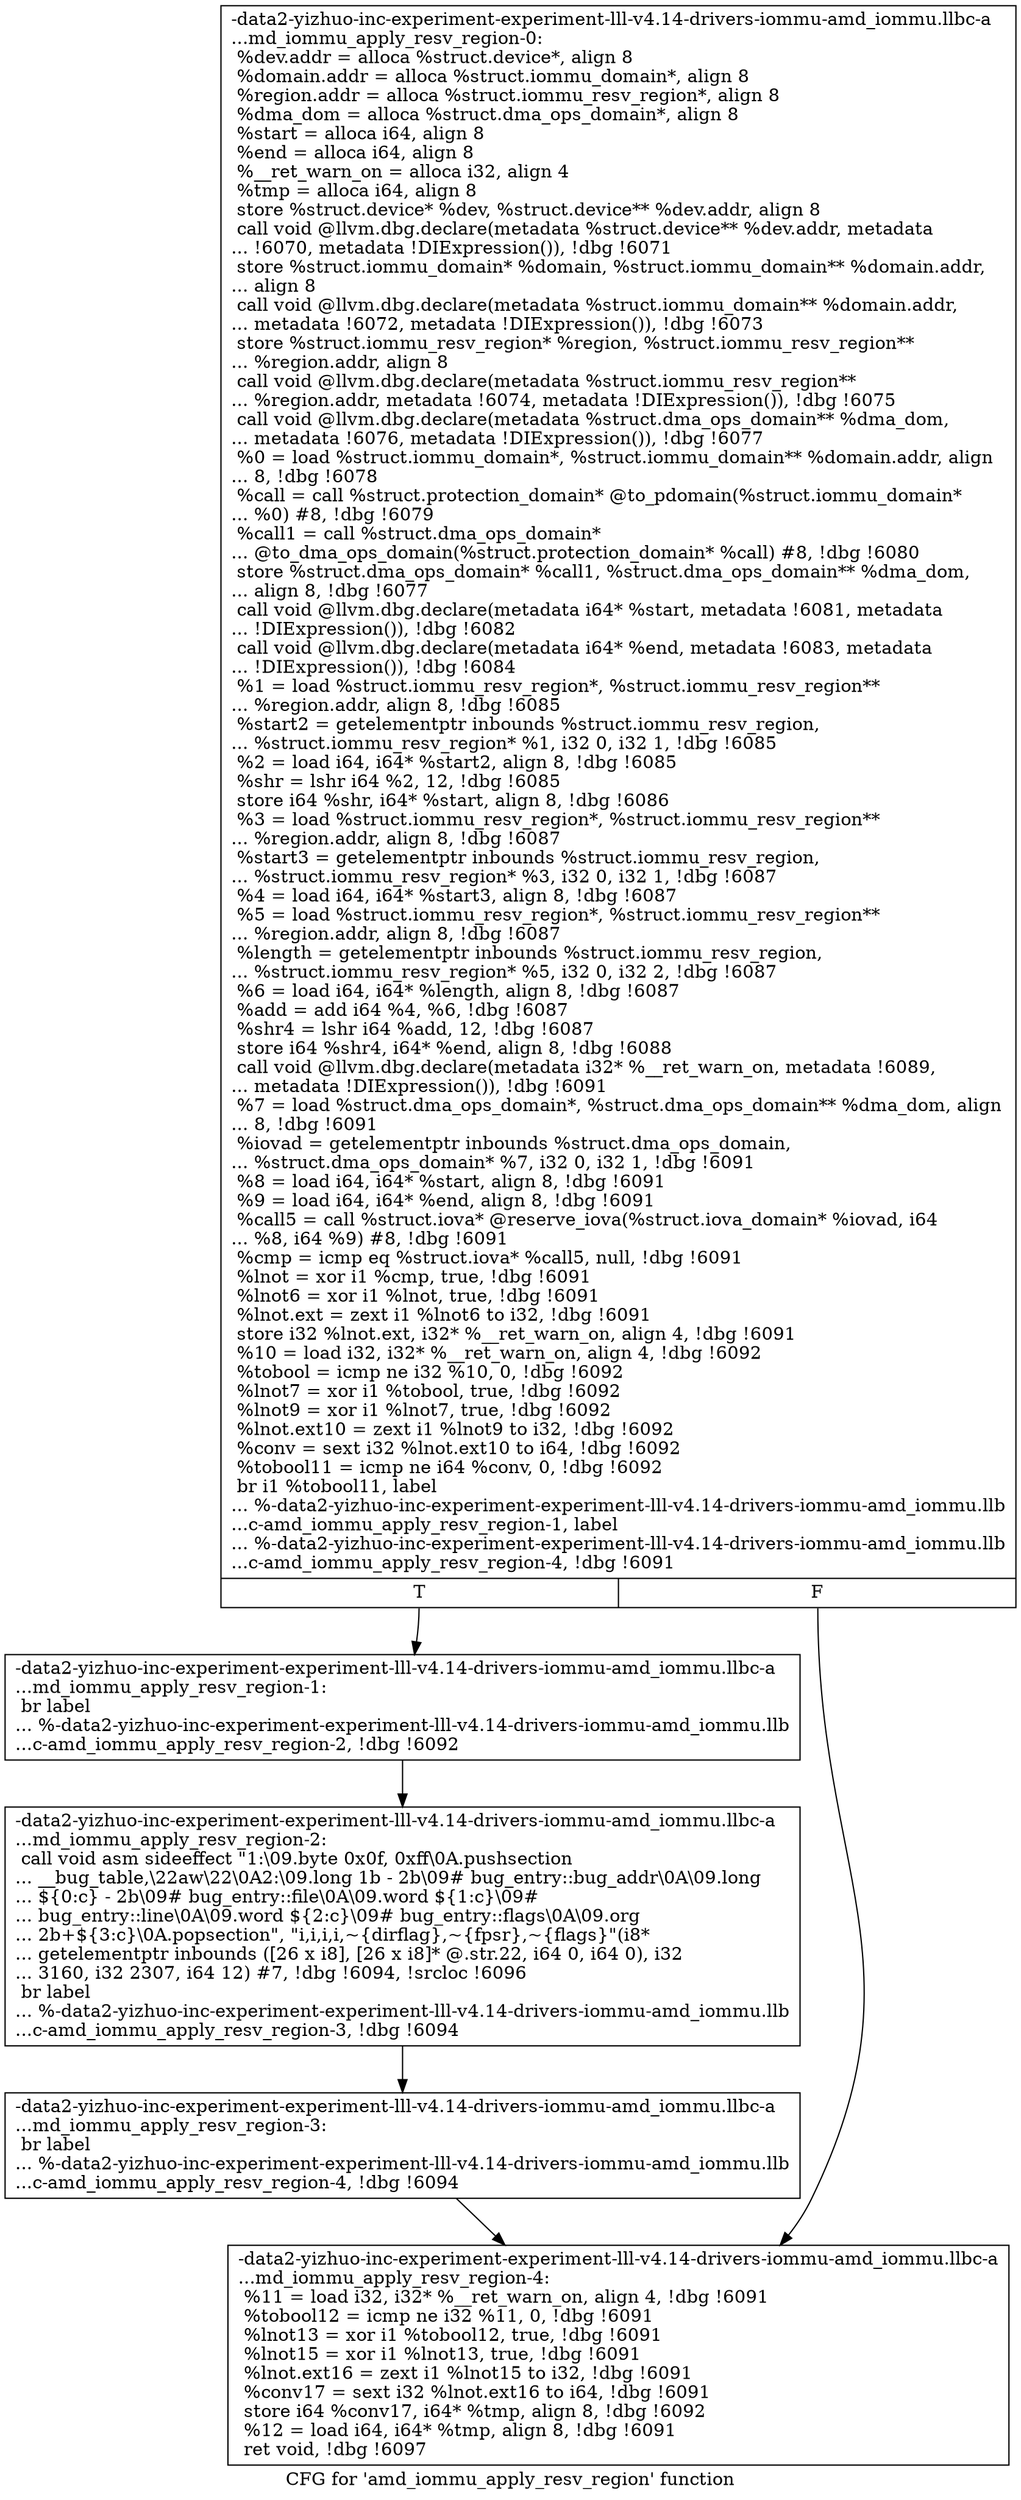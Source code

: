 digraph "CFG for 'amd_iommu_apply_resv_region' function" {
	label="CFG for 'amd_iommu_apply_resv_region' function";

	Node0x561b9469a4b0 [shape=record,label="{-data2-yizhuo-inc-experiment-experiment-lll-v4.14-drivers-iommu-amd_iommu.llbc-a\l...md_iommu_apply_resv_region-0:\l  %dev.addr = alloca %struct.device*, align 8\l  %domain.addr = alloca %struct.iommu_domain*, align 8\l  %region.addr = alloca %struct.iommu_resv_region*, align 8\l  %dma_dom = alloca %struct.dma_ops_domain*, align 8\l  %start = alloca i64, align 8\l  %end = alloca i64, align 8\l  %__ret_warn_on = alloca i32, align 4\l  %tmp = alloca i64, align 8\l  store %struct.device* %dev, %struct.device** %dev.addr, align 8\l  call void @llvm.dbg.declare(metadata %struct.device** %dev.addr, metadata\l... !6070, metadata !DIExpression()), !dbg !6071\l  store %struct.iommu_domain* %domain, %struct.iommu_domain** %domain.addr,\l... align 8\l  call void @llvm.dbg.declare(metadata %struct.iommu_domain** %domain.addr,\l... metadata !6072, metadata !DIExpression()), !dbg !6073\l  store %struct.iommu_resv_region* %region, %struct.iommu_resv_region**\l... %region.addr, align 8\l  call void @llvm.dbg.declare(metadata %struct.iommu_resv_region**\l... %region.addr, metadata !6074, metadata !DIExpression()), !dbg !6075\l  call void @llvm.dbg.declare(metadata %struct.dma_ops_domain** %dma_dom,\l... metadata !6076, metadata !DIExpression()), !dbg !6077\l  %0 = load %struct.iommu_domain*, %struct.iommu_domain** %domain.addr, align\l... 8, !dbg !6078\l  %call = call %struct.protection_domain* @to_pdomain(%struct.iommu_domain*\l... %0) #8, !dbg !6079\l  %call1 = call %struct.dma_ops_domain*\l... @to_dma_ops_domain(%struct.protection_domain* %call) #8, !dbg !6080\l  store %struct.dma_ops_domain* %call1, %struct.dma_ops_domain** %dma_dom,\l... align 8, !dbg !6077\l  call void @llvm.dbg.declare(metadata i64* %start, metadata !6081, metadata\l... !DIExpression()), !dbg !6082\l  call void @llvm.dbg.declare(metadata i64* %end, metadata !6083, metadata\l... !DIExpression()), !dbg !6084\l  %1 = load %struct.iommu_resv_region*, %struct.iommu_resv_region**\l... %region.addr, align 8, !dbg !6085\l  %start2 = getelementptr inbounds %struct.iommu_resv_region,\l... %struct.iommu_resv_region* %1, i32 0, i32 1, !dbg !6085\l  %2 = load i64, i64* %start2, align 8, !dbg !6085\l  %shr = lshr i64 %2, 12, !dbg !6085\l  store i64 %shr, i64* %start, align 8, !dbg !6086\l  %3 = load %struct.iommu_resv_region*, %struct.iommu_resv_region**\l... %region.addr, align 8, !dbg !6087\l  %start3 = getelementptr inbounds %struct.iommu_resv_region,\l... %struct.iommu_resv_region* %3, i32 0, i32 1, !dbg !6087\l  %4 = load i64, i64* %start3, align 8, !dbg !6087\l  %5 = load %struct.iommu_resv_region*, %struct.iommu_resv_region**\l... %region.addr, align 8, !dbg !6087\l  %length = getelementptr inbounds %struct.iommu_resv_region,\l... %struct.iommu_resv_region* %5, i32 0, i32 2, !dbg !6087\l  %6 = load i64, i64* %length, align 8, !dbg !6087\l  %add = add i64 %4, %6, !dbg !6087\l  %shr4 = lshr i64 %add, 12, !dbg !6087\l  store i64 %shr4, i64* %end, align 8, !dbg !6088\l  call void @llvm.dbg.declare(metadata i32* %__ret_warn_on, metadata !6089,\l... metadata !DIExpression()), !dbg !6091\l  %7 = load %struct.dma_ops_domain*, %struct.dma_ops_domain** %dma_dom, align\l... 8, !dbg !6091\l  %iovad = getelementptr inbounds %struct.dma_ops_domain,\l... %struct.dma_ops_domain* %7, i32 0, i32 1, !dbg !6091\l  %8 = load i64, i64* %start, align 8, !dbg !6091\l  %9 = load i64, i64* %end, align 8, !dbg !6091\l  %call5 = call %struct.iova* @reserve_iova(%struct.iova_domain* %iovad, i64\l... %8, i64 %9) #8, !dbg !6091\l  %cmp = icmp eq %struct.iova* %call5, null, !dbg !6091\l  %lnot = xor i1 %cmp, true, !dbg !6091\l  %lnot6 = xor i1 %lnot, true, !dbg !6091\l  %lnot.ext = zext i1 %lnot6 to i32, !dbg !6091\l  store i32 %lnot.ext, i32* %__ret_warn_on, align 4, !dbg !6091\l  %10 = load i32, i32* %__ret_warn_on, align 4, !dbg !6092\l  %tobool = icmp ne i32 %10, 0, !dbg !6092\l  %lnot7 = xor i1 %tobool, true, !dbg !6092\l  %lnot9 = xor i1 %lnot7, true, !dbg !6092\l  %lnot.ext10 = zext i1 %lnot9 to i32, !dbg !6092\l  %conv = sext i32 %lnot.ext10 to i64, !dbg !6092\l  %tobool11 = icmp ne i64 %conv, 0, !dbg !6092\l  br i1 %tobool11, label\l... %-data2-yizhuo-inc-experiment-experiment-lll-v4.14-drivers-iommu-amd_iommu.llb\l...c-amd_iommu_apply_resv_region-1, label\l... %-data2-yizhuo-inc-experiment-experiment-lll-v4.14-drivers-iommu-amd_iommu.llb\l...c-amd_iommu_apply_resv_region-4, !dbg !6091\l|{<s0>T|<s1>F}}"];
	Node0x561b9469a4b0:s0 -> Node0x561b9469e210;
	Node0x561b9469a4b0:s1 -> Node0x561b9469e300;
	Node0x561b9469e210 [shape=record,label="{-data2-yizhuo-inc-experiment-experiment-lll-v4.14-drivers-iommu-amd_iommu.llbc-a\l...md_iommu_apply_resv_region-1: \l  br label\l... %-data2-yizhuo-inc-experiment-experiment-lll-v4.14-drivers-iommu-amd_iommu.llb\l...c-amd_iommu_apply_resv_region-2, !dbg !6092\l}"];
	Node0x561b9469e210 -> Node0x561b9469e260;
	Node0x561b9469e260 [shape=record,label="{-data2-yizhuo-inc-experiment-experiment-lll-v4.14-drivers-iommu-amd_iommu.llbc-a\l...md_iommu_apply_resv_region-2: \l  call void asm sideeffect \"1:\\09.byte 0x0f, 0xff\\0A.pushsection\l... __bug_table,\\22aw\\22\\0A2:\\09.long 1b - 2b\\09# bug_entry::bug_addr\\0A\\09.long\l... $\{0:c\} - 2b\\09# bug_entry::file\\0A\\09.word $\{1:c\}\\09#\l... bug_entry::line\\0A\\09.word $\{2:c\}\\09# bug_entry::flags\\0A\\09.org\l... 2b+$\{3:c\}\\0A.popsection\", \"i,i,i,i,~\{dirflag\},~\{fpsr\},~\{flags\}\"(i8*\l... getelementptr inbounds ([26 x i8], [26 x i8]* @.str.22, i64 0, i64 0), i32\l... 3160, i32 2307, i64 12) #7, !dbg !6094, !srcloc !6096\l  br label\l... %-data2-yizhuo-inc-experiment-experiment-lll-v4.14-drivers-iommu-amd_iommu.llb\l...c-amd_iommu_apply_resv_region-3, !dbg !6094\l}"];
	Node0x561b9469e260 -> Node0x561b9469e2b0;
	Node0x561b9469e2b0 [shape=record,label="{-data2-yizhuo-inc-experiment-experiment-lll-v4.14-drivers-iommu-amd_iommu.llbc-a\l...md_iommu_apply_resv_region-3: \l  br label\l... %-data2-yizhuo-inc-experiment-experiment-lll-v4.14-drivers-iommu-amd_iommu.llb\l...c-amd_iommu_apply_resv_region-4, !dbg !6094\l}"];
	Node0x561b9469e2b0 -> Node0x561b9469e300;
	Node0x561b9469e300 [shape=record,label="{-data2-yizhuo-inc-experiment-experiment-lll-v4.14-drivers-iommu-amd_iommu.llbc-a\l...md_iommu_apply_resv_region-4: \l  %11 = load i32, i32* %__ret_warn_on, align 4, !dbg !6091\l  %tobool12 = icmp ne i32 %11, 0, !dbg !6091\l  %lnot13 = xor i1 %tobool12, true, !dbg !6091\l  %lnot15 = xor i1 %lnot13, true, !dbg !6091\l  %lnot.ext16 = zext i1 %lnot15 to i32, !dbg !6091\l  %conv17 = sext i32 %lnot.ext16 to i64, !dbg !6091\l  store i64 %conv17, i64* %tmp, align 8, !dbg !6092\l  %12 = load i64, i64* %tmp, align 8, !dbg !6091\l  ret void, !dbg !6097\l}"];
}
